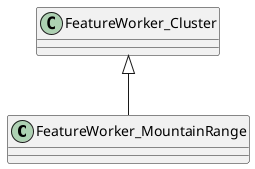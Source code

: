 @startuml
class FeatureWorker_MountainRange {
}
FeatureWorker_Cluster <|-- FeatureWorker_MountainRange
@enduml

